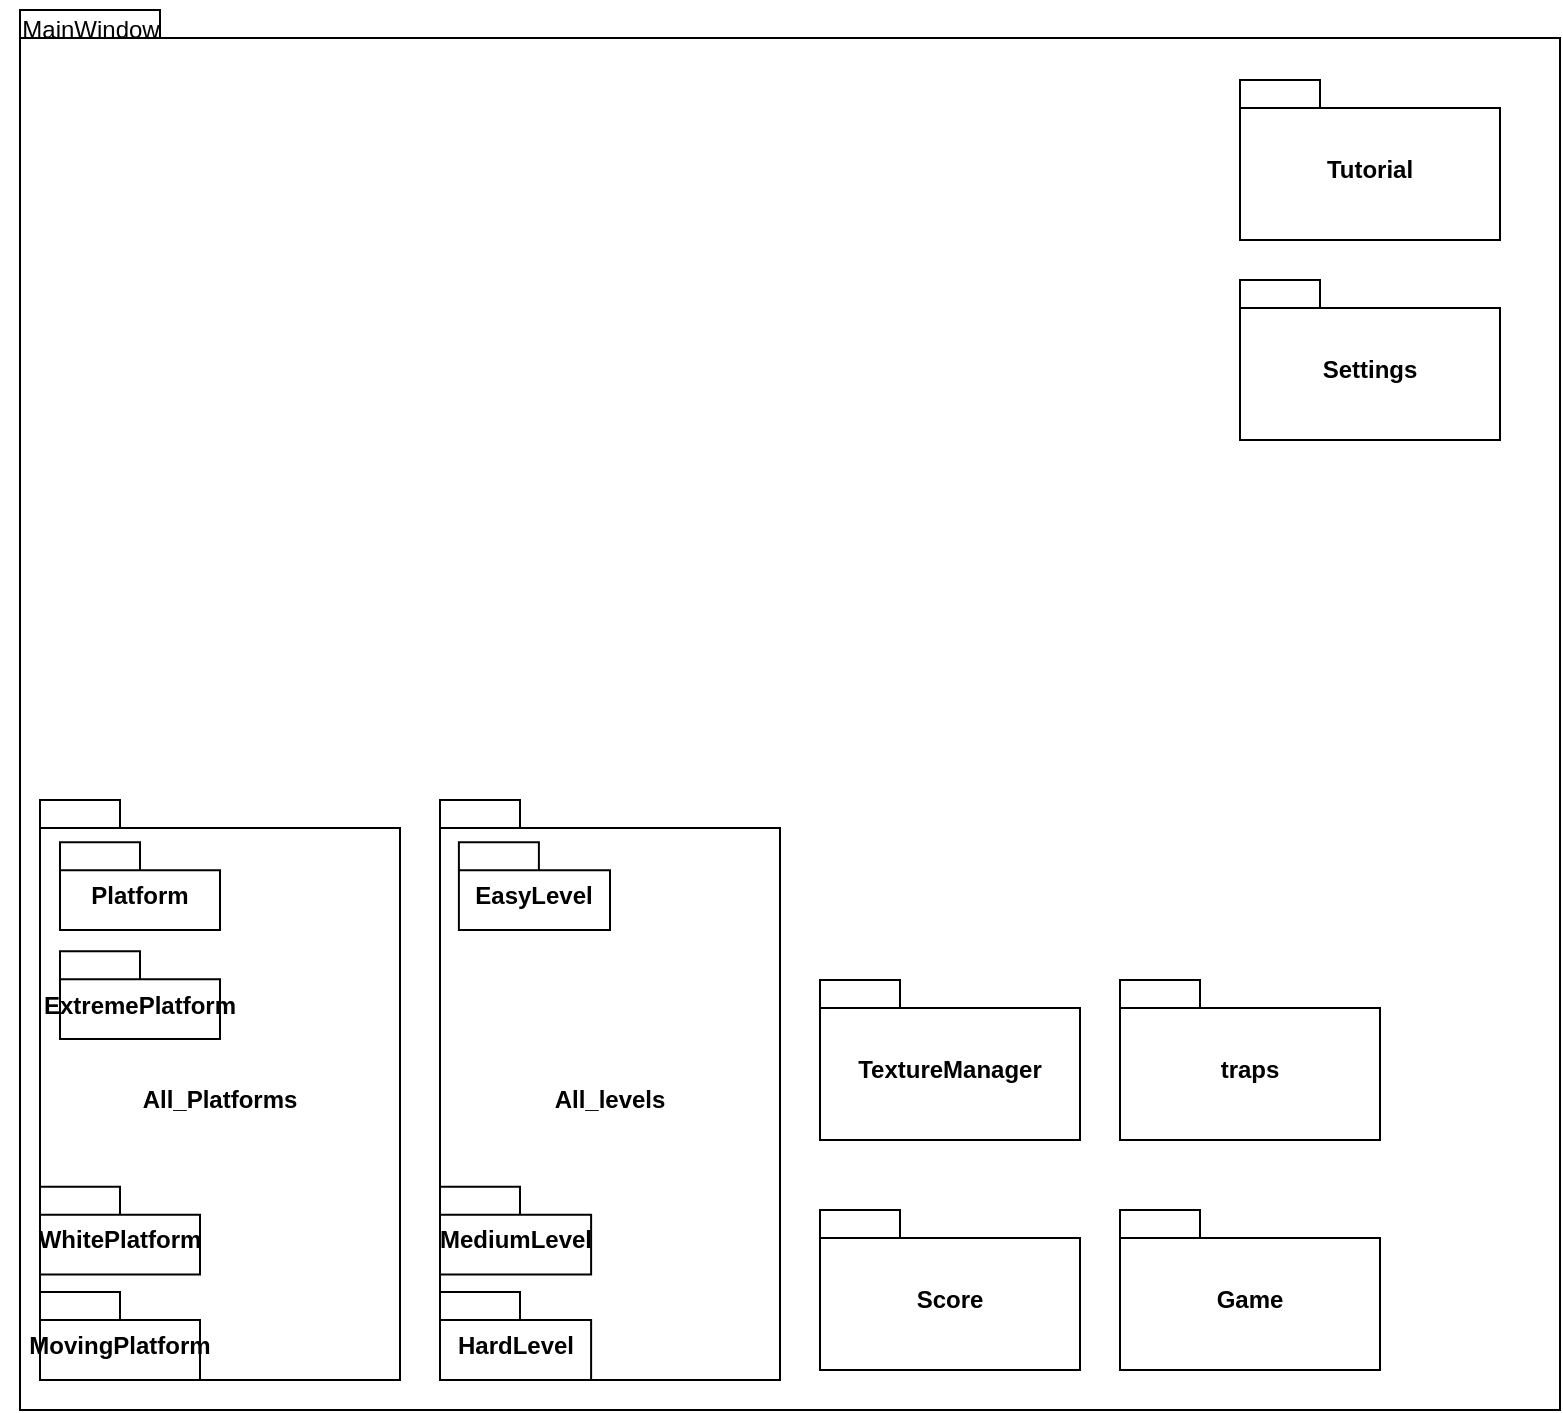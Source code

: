 <mxfile version="23.1.6" type="device">
  <diagram name="Сторінка-1" id="_XXKR_IUMBMaYtfP8-WY">
    <mxGraphModel dx="2053" dy="1911" grid="1" gridSize="10" guides="1" tooltips="1" connect="1" arrows="1" fold="1" page="1" pageScale="1" pageWidth="827" pageHeight="1169" math="0" shadow="0">
      <root>
        <mxCell id="0" />
        <mxCell id="1" parent="0" />
        <mxCell id="P-L6rQBnKZjLnT-2SMWq-1" value="" style="shape=folder;fontStyle=1;spacingTop=10;tabWidth=40;tabHeight=14;tabPosition=left;html=1;whiteSpace=wrap;" parent="1" vertex="1">
          <mxGeometry x="-90" y="-55" width="770" height="700" as="geometry" />
        </mxCell>
        <mxCell id="greT-Am3jdn_44DYWwTs-17" value="" style="ellipse;whiteSpace=wrap;html=1;align=center;aspect=fixed;fillColor=none;strokeColor=none;resizable=0;perimeter=centerPerimeter;rotatable=0;allowArrows=0;points=[];outlineConnect=1;" parent="1" vertex="1">
          <mxGeometry x="405" y="220" width="10" height="10" as="geometry" />
        </mxCell>
        <mxCell id="greT-Am3jdn_44DYWwTs-21" value="" style="ellipse;whiteSpace=wrap;html=1;align=center;aspect=fixed;fillColor=none;strokeColor=none;resizable=0;perimeter=centerPerimeter;rotatable=0;allowArrows=0;points=[];outlineConnect=1;" parent="1" vertex="1">
          <mxGeometry x="400" y="220" width="10" height="10" as="geometry" />
        </mxCell>
        <mxCell id="P-L6rQBnKZjLnT-2SMWq-2" value="Tutorial" style="shape=folder;fontStyle=1;spacingTop=10;tabWidth=40;tabHeight=14;tabPosition=left;html=1;whiteSpace=wrap;" parent="1" vertex="1">
          <mxGeometry x="520" y="-20" width="130" height="80" as="geometry" />
        </mxCell>
        <mxCell id="P-L6rQBnKZjLnT-2SMWq-3" value="Settings" style="shape=folder;fontStyle=1;spacingTop=10;tabWidth=40;tabHeight=14;tabPosition=left;html=1;whiteSpace=wrap;" parent="1" vertex="1">
          <mxGeometry x="520" y="80" width="130" height="80" as="geometry" />
        </mxCell>
        <mxCell id="P-L6rQBnKZjLnT-2SMWq-6" value="Game" style="shape=folder;fontStyle=1;spacingTop=10;tabWidth=40;tabHeight=14;tabPosition=left;html=1;whiteSpace=wrap;" parent="1" vertex="1">
          <mxGeometry x="460" y="545" width="130" height="80" as="geometry" />
        </mxCell>
        <mxCell id="P-L6rQBnKZjLnT-2SMWq-8" value="Score" style="shape=folder;fontStyle=1;spacingTop=10;tabWidth=40;tabHeight=14;tabPosition=left;html=1;whiteSpace=wrap;" parent="1" vertex="1">
          <mxGeometry x="310" y="545" width="130" height="80" as="geometry" />
        </mxCell>
        <mxCell id="P-L6rQBnKZjLnT-2SMWq-13" value="" style="group" parent="1" vertex="1" connectable="0">
          <mxGeometry x="120" y="340" width="170" height="290" as="geometry" />
        </mxCell>
        <mxCell id="P-L6rQBnKZjLnT-2SMWq-9" value="All_levels" style="shape=folder;fontStyle=1;spacingTop=10;tabWidth=40;tabHeight=14;tabPosition=left;html=1;whiteSpace=wrap;" parent="P-L6rQBnKZjLnT-2SMWq-13" vertex="1">
          <mxGeometry width="170" height="290" as="geometry" />
        </mxCell>
        <mxCell id="P-L6rQBnKZjLnT-2SMWq-10" value="EasyLevel" style="shape=folder;fontStyle=1;spacingTop=10;tabWidth=40;tabHeight=14;tabPosition=left;html=1;whiteSpace=wrap;" parent="P-L6rQBnKZjLnT-2SMWq-13" vertex="1">
          <mxGeometry x="9.444" y="21.091" width="75.556" height="43.939" as="geometry" />
        </mxCell>
        <mxCell id="P-L6rQBnKZjLnT-2SMWq-11" value="HardLevel" style="shape=folder;fontStyle=1;spacingTop=10;tabWidth=40;tabHeight=14;tabPosition=left;html=1;whiteSpace=wrap;" parent="P-L6rQBnKZjLnT-2SMWq-13" vertex="1">
          <mxGeometry y="246.061" width="75.556" height="43.939" as="geometry" />
        </mxCell>
        <mxCell id="P-L6rQBnKZjLnT-2SMWq-12" value="MediumLevel" style="shape=folder;fontStyle=1;spacingTop=10;tabWidth=40;tabHeight=14;tabPosition=left;html=1;whiteSpace=wrap;" parent="P-L6rQBnKZjLnT-2SMWq-13" vertex="1">
          <mxGeometry y="193.333" width="75.556" height="43.939" as="geometry" />
        </mxCell>
        <mxCell id="P-L6rQBnKZjLnT-2SMWq-14" value="" style="group" parent="1" vertex="1" connectable="0">
          <mxGeometry x="-80" y="340" width="180" height="290" as="geometry" />
        </mxCell>
        <mxCell id="P-L6rQBnKZjLnT-2SMWq-15" value="All_Platforms" style="shape=folder;fontStyle=1;spacingTop=10;tabWidth=40;tabHeight=14;tabPosition=left;html=1;whiteSpace=wrap;" parent="P-L6rQBnKZjLnT-2SMWq-14" vertex="1">
          <mxGeometry width="180" height="290" as="geometry" />
        </mxCell>
        <mxCell id="P-L6rQBnKZjLnT-2SMWq-16" value="Platform" style="shape=folder;fontStyle=1;spacingTop=10;tabWidth=40;tabHeight=14;tabPosition=left;html=1;whiteSpace=wrap;" parent="P-L6rQBnKZjLnT-2SMWq-14" vertex="1">
          <mxGeometry x="10" y="21.091" width="80" height="43.939" as="geometry" />
        </mxCell>
        <mxCell id="P-L6rQBnKZjLnT-2SMWq-17" value="MovingPlatform" style="shape=folder;fontStyle=1;spacingTop=10;tabWidth=40;tabHeight=14;tabPosition=left;html=1;whiteSpace=wrap;" parent="P-L6rQBnKZjLnT-2SMWq-14" vertex="1">
          <mxGeometry y="246.061" width="80" height="43.939" as="geometry" />
        </mxCell>
        <mxCell id="P-L6rQBnKZjLnT-2SMWq-18" value="WhitePlatform" style="shape=folder;fontStyle=1;spacingTop=10;tabWidth=40;tabHeight=14;tabPosition=left;html=1;whiteSpace=wrap;" parent="P-L6rQBnKZjLnT-2SMWq-14" vertex="1">
          <mxGeometry y="193.333" width="80" height="43.939" as="geometry" />
        </mxCell>
        <mxCell id="P-L6rQBnKZjLnT-2SMWq-19" value="ExtremePlatform" style="shape=folder;fontStyle=1;spacingTop=10;tabWidth=40;tabHeight=14;tabPosition=left;html=1;whiteSpace=wrap;" parent="P-L6rQBnKZjLnT-2SMWq-14" vertex="1">
          <mxGeometry x="10" y="75.576" width="80" height="43.939" as="geometry" />
        </mxCell>
        <mxCell id="P-L6rQBnKZjLnT-2SMWq-20" value="traps" style="shape=folder;fontStyle=1;spacingTop=10;tabWidth=40;tabHeight=14;tabPosition=left;html=1;whiteSpace=wrap;" parent="1" vertex="1">
          <mxGeometry x="460" y="430" width="130" height="80" as="geometry" />
        </mxCell>
        <mxCell id="P-L6rQBnKZjLnT-2SMWq-21" value="TextureManager" style="shape=folder;fontStyle=1;spacingTop=10;tabWidth=40;tabHeight=14;tabPosition=left;html=1;whiteSpace=wrap;" parent="1" vertex="1">
          <mxGeometry x="310" y="430" width="130" height="80" as="geometry" />
        </mxCell>
        <mxCell id="XgDIwSjwDjJg56UUOOmr-1" value="MainWindow" style="text;html=1;align=center;verticalAlign=middle;resizable=0;points=[];autosize=1;strokeColor=none;fillColor=none;" vertex="1" parent="1">
          <mxGeometry x="-100" y="-60" width="90" height="30" as="geometry" />
        </mxCell>
      </root>
    </mxGraphModel>
  </diagram>
</mxfile>
